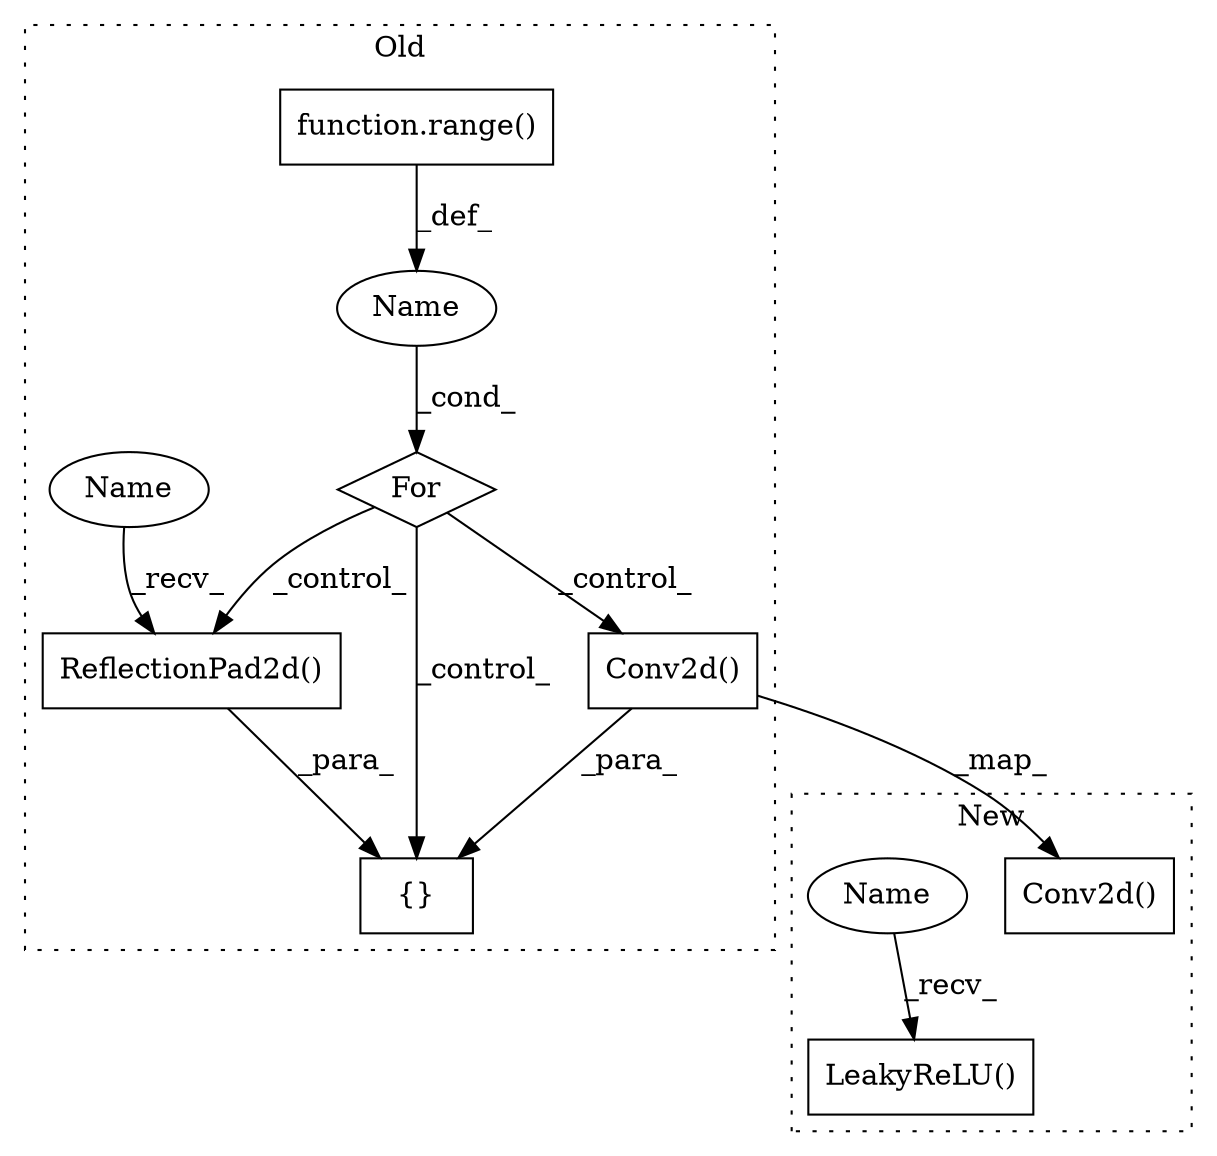 digraph G {
subgraph cluster0 {
1 [label="For" a="107" s="4754,4810" l="4,5" shape="diamond"];
3 [label="Name" a="87" s="4758" l="1" shape="ellipse"];
4 [label="{}" a="59" s="5004,5158" l="6,0" shape="box"];
6 [label="Conv2d()" a="75" s="5045,5080" l="10,26" shape="box"];
7 [label="function.range()" a="75" s="4763,4809" l="6,1" shape="box"];
8 [label="ReflectionPad2d()" a="75" s="5010" l="29" shape="box"];
10 [label="Name" a="87" s="5010" l="2" shape="ellipse"];
label = "Old";
style="dotted";
}
subgraph cluster1 {
2 [label="LeakyReLU()" a="75" s="3454,3470" l="13,1" shape="box"];
5 [label="Conv2d()" a="75" s="3136,3164" l="10,1" shape="box"];
9 [label="Name" a="87" s="3454" l="2" shape="ellipse"];
label = "New";
style="dotted";
}
1 -> 8 [label="_control_"];
1 -> 4 [label="_control_"];
1 -> 6 [label="_control_"];
3 -> 1 [label="_cond_"];
6 -> 4 [label="_para_"];
6 -> 5 [label="_map_"];
7 -> 3 [label="_def_"];
8 -> 4 [label="_para_"];
9 -> 2 [label="_recv_"];
10 -> 8 [label="_recv_"];
}